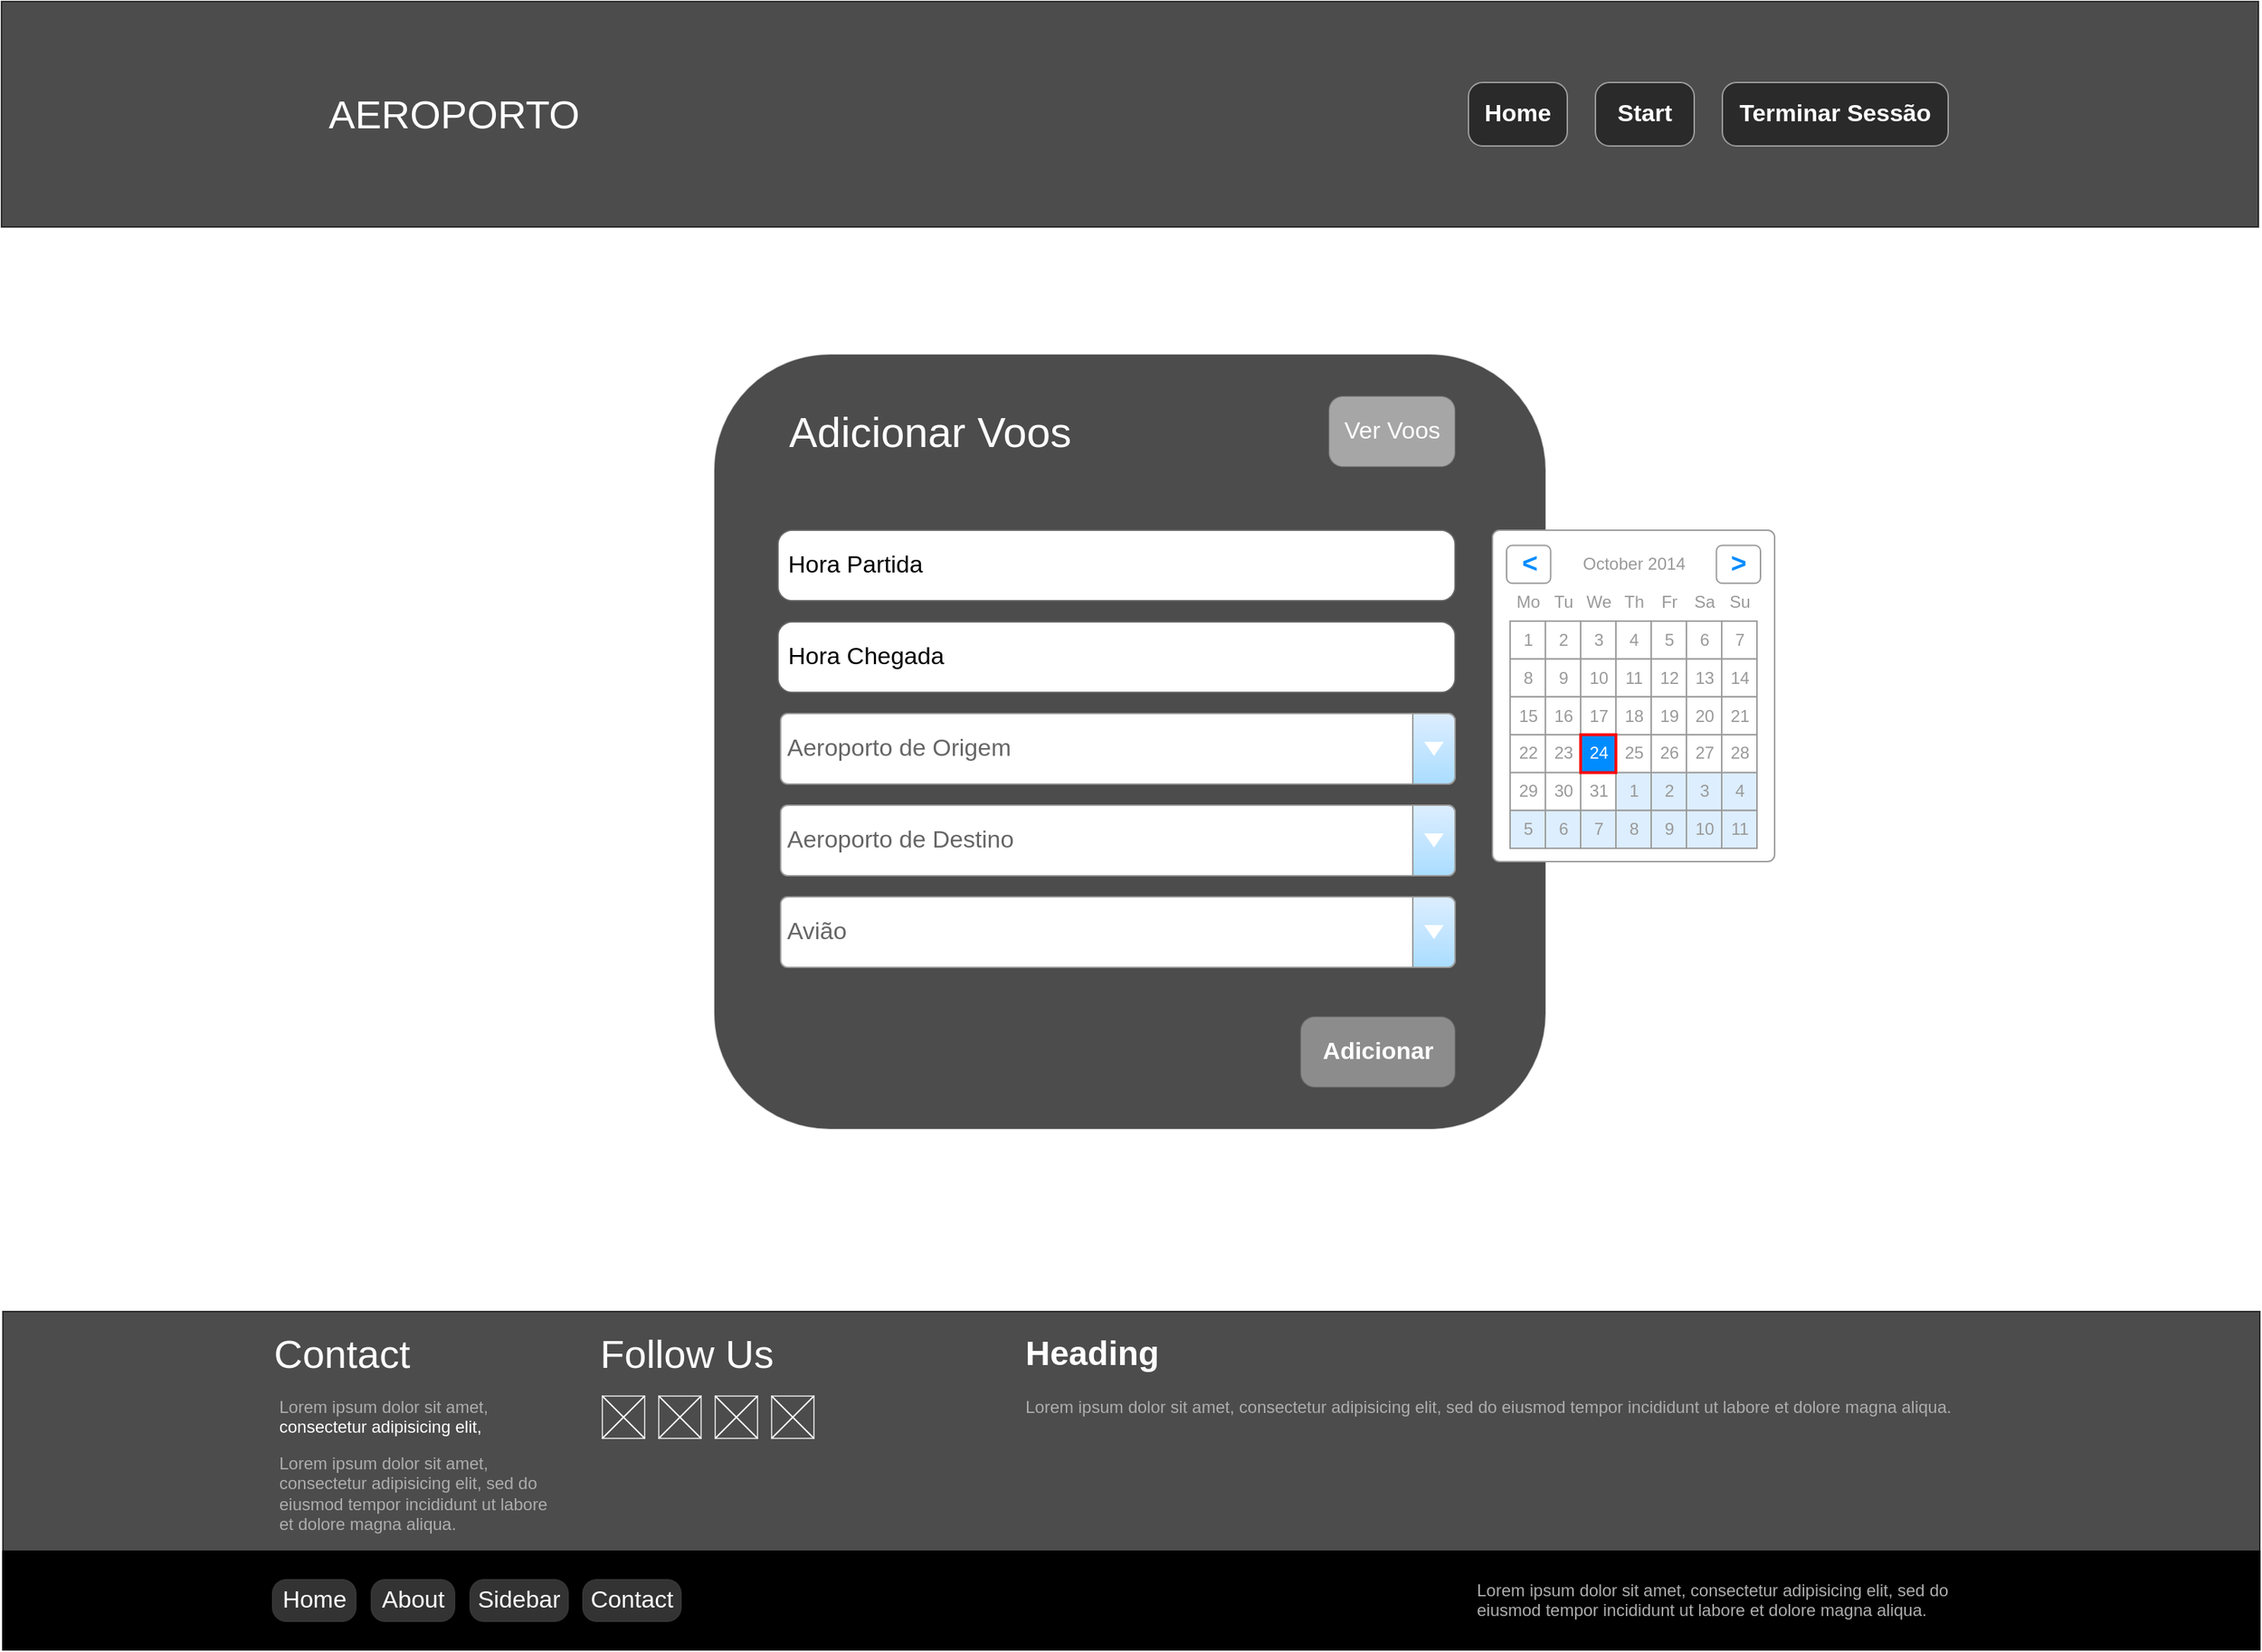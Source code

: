 <mxfile version="14.6.13" type="device"><diagram name="Page-1" id="f1b7ffb7-ca1e-a977-7cf5-a751b3c06c05"><mxGraphModel dx="2031" dy="1053" grid="1" gridSize="10" guides="1" tooltips="1" connect="1" arrows="1" fold="1" page="1" pageScale="1" pageWidth="826" pageHeight="1169" background="#ffffff" math="0" shadow="0"><root><mxCell id="0"/><mxCell id="1" parent="0"/><mxCell id="29ZNZ1E5Owo7K2LLxeDs-61" value="" style="rounded=1;whiteSpace=wrap;html=1;strokeColor=#FFFFFF;gradientColor=none;fillColor=#000000;opacity=70;" vertex="1" parent="1"><mxGeometry x="534" y="250" width="590" height="550" as="geometry"/></mxCell><mxCell id="29ZNZ1E5Owo7K2LLxeDs-62" value="&lt;font color=&quot;#ffffff&quot;&gt;&lt;span style=&quot;font-size: 30px&quot;&gt;Adicionar Voos&lt;/span&gt;&lt;/font&gt;" style="text;html=1;strokeColor=none;fillColor=none;align=center;verticalAlign=middle;whiteSpace=wrap;rounded=0;opacity=50;" vertex="1" parent="1"><mxGeometry x="581.87" y="295" width="210.5" height="20" as="geometry"/></mxCell><mxCell id="29ZNZ1E5Owo7K2LLxeDs-63" value="&lt;span style=&quot;font-weight: 400&quot;&gt;Ver Voos&lt;/span&gt;" style="strokeWidth=1;shadow=0;dashed=0;align=center;html=1;shape=mxgraph.mockup.buttons.button;strokeColor=#666666;fontColor=#ffffff;mainText=;buttonStyle=round;fontSize=17;fontStyle=1;whiteSpace=wrap;opacity=50;fillColor=#FFFFFF;" vertex="1" parent="1"><mxGeometry x="970" y="280" width="89.5" height="50" as="geometry"/></mxCell><mxCell id="29ZNZ1E5Owo7K2LLxeDs-66" value="Adicionar" style="strokeWidth=1;shadow=0;dashed=0;align=center;html=1;shape=mxgraph.mockup.buttons.button;strokeColor=#666666;fontColor=#ffffff;mainText=;buttonStyle=round;fontSize=17;fontStyle=1;whiteSpace=wrap;opacity=50;fillColor=#CCCCCC;" vertex="1" parent="1"><mxGeometry x="950" y="720" width="109.5" height="50" as="geometry"/></mxCell><mxCell id="29ZNZ1E5Owo7K2LLxeDs-68" value="&lt;span style=&quot;font-weight: 400&quot;&gt;&amp;nbsp;Hora Chegada&lt;/span&gt;" style="strokeWidth=1;shadow=0;dashed=0;align=left;html=1;shape=mxgraph.mockup.buttons.button;strokeColor=#666666;mainText=;buttonStyle=round;fontSize=17;fontStyle=1;whiteSpace=wrap;fillColor=#FFFFFF;" vertex="1" parent="1"><mxGeometry x="579.5" y="440" width="480" height="50" as="geometry"/></mxCell><mxCell id="29ZNZ1E5Owo7K2LLxeDs-69" value="&lt;span style=&quot;font-weight: 400&quot;&gt;&amp;nbsp;Hora Partida&lt;/span&gt;" style="strokeWidth=1;shadow=0;dashed=0;align=left;html=1;shape=mxgraph.mockup.buttons.button;strokeColor=#666666;mainText=;buttonStyle=round;fontSize=17;fontStyle=1;whiteSpace=wrap;fillColor=#FFFFFF;" vertex="1" parent="1"><mxGeometry x="579.5" y="375" width="480" height="50" as="geometry"/></mxCell><mxCell id="29ZNZ1E5Owo7K2LLxeDs-71" value="Aeroporto de Destino" style="strokeWidth=1;shadow=0;dashed=0;align=center;html=1;shape=mxgraph.mockup.forms.comboBox;strokeColor=#999999;fillColor=#ddeeff;align=left;fillColor2=#aaddff;mainText=;fontColor=#666666;fontSize=17;spacingLeft=3;" vertex="1" parent="1"><mxGeometry x="581.37" y="570" width="478.13" height="50" as="geometry"/></mxCell><mxCell id="29ZNZ1E5Owo7K2LLxeDs-72" value="Aeroporto de Origem" style="strokeWidth=1;shadow=0;dashed=0;align=center;html=1;shape=mxgraph.mockup.forms.comboBox;strokeColor=#999999;fillColor=#ddeeff;align=left;fillColor2=#aaddff;mainText=;fontColor=#666666;fontSize=17;spacingLeft=3;" vertex="1" parent="1"><mxGeometry x="581.37" y="505" width="478.13" height="50" as="geometry"/></mxCell><mxCell id="29ZNZ1E5Owo7K2LLxeDs-73" value="Avião" style="strokeWidth=1;shadow=0;dashed=0;align=center;html=1;shape=mxgraph.mockup.forms.comboBox;strokeColor=#999999;fillColor=#ddeeff;align=left;fillColor2=#aaddff;mainText=;fontColor=#666666;fontSize=17;spacingLeft=3;" vertex="1" parent="1"><mxGeometry x="581.37" y="635" width="478.13" height="50" as="geometry"/></mxCell><mxCell id="29ZNZ1E5Owo7K2LLxeDs-74" value="" style="strokeWidth=1;shadow=0;dashed=0;align=center;html=1;shape=mxgraph.mockup.forms.rrect;rSize=5;strokeColor=#999999;fillColor=#ffffff;" vertex="1" parent="1"><mxGeometry x="1086" y="375" width="200" height="235" as="geometry"/></mxCell><mxCell id="29ZNZ1E5Owo7K2LLxeDs-75" value="October 2014" style="strokeWidth=1;shadow=0;dashed=0;align=center;html=1;shape=mxgraph.mockup.forms.anchor;fontColor=#999999;" vertex="1" parent="29ZNZ1E5Owo7K2LLxeDs-74"><mxGeometry x="37.5" y="10.743" width="125" height="26.857" as="geometry"/></mxCell><mxCell id="29ZNZ1E5Owo7K2LLxeDs-76" value="&lt;" style="strokeWidth=1;shadow=0;dashed=0;align=center;html=1;shape=mxgraph.mockup.forms.rrect;rSize=4;strokeColor=#999999;fontColor=#008cff;fontSize=19;fontStyle=1;" vertex="1" parent="29ZNZ1E5Owo7K2LLxeDs-74"><mxGeometry x="10" y="10.743" width="31.25" height="26.857" as="geometry"/></mxCell><mxCell id="29ZNZ1E5Owo7K2LLxeDs-77" value="&gt;" style="strokeWidth=1;shadow=0;dashed=0;align=center;html=1;shape=mxgraph.mockup.forms.rrect;rSize=4;strokeColor=#999999;fontColor=#008cff;fontSize=19;fontStyle=1;" vertex="1" parent="29ZNZ1E5Owo7K2LLxeDs-74"><mxGeometry x="158.75" y="10.743" width="31.25" height="26.857" as="geometry"/></mxCell><mxCell id="29ZNZ1E5Owo7K2LLxeDs-78" value="Mo" style="strokeWidth=1;shadow=0;dashed=0;align=center;html=1;shape=mxgraph.mockup.forms.anchor;fontColor=#999999;" vertex="1" parent="29ZNZ1E5Owo7K2LLxeDs-74"><mxGeometry x="12.5" y="37.6" width="25" height="26.857" as="geometry"/></mxCell><mxCell id="29ZNZ1E5Owo7K2LLxeDs-79" value="Tu" style="strokeWidth=1;shadow=0;dashed=0;align=center;html=1;shape=mxgraph.mockup.forms.anchor;fontColor=#999999;" vertex="1" parent="29ZNZ1E5Owo7K2LLxeDs-74"><mxGeometry x="37.5" y="37.6" width="25" height="26.857" as="geometry"/></mxCell><mxCell id="29ZNZ1E5Owo7K2LLxeDs-80" value="We" style="strokeWidth=1;shadow=0;dashed=0;align=center;html=1;shape=mxgraph.mockup.forms.anchor;fontColor=#999999;" vertex="1" parent="29ZNZ1E5Owo7K2LLxeDs-74"><mxGeometry x="62.5" y="37.6" width="25" height="26.857" as="geometry"/></mxCell><mxCell id="29ZNZ1E5Owo7K2LLxeDs-81" value="Th" style="strokeWidth=1;shadow=0;dashed=0;align=center;html=1;shape=mxgraph.mockup.forms.anchor;fontColor=#999999;" vertex="1" parent="29ZNZ1E5Owo7K2LLxeDs-74"><mxGeometry x="87.5" y="37.6" width="25" height="26.857" as="geometry"/></mxCell><mxCell id="29ZNZ1E5Owo7K2LLxeDs-82" value="Fr" style="strokeWidth=1;shadow=0;dashed=0;align=center;html=1;shape=mxgraph.mockup.forms.anchor;fontColor=#999999;" vertex="1" parent="29ZNZ1E5Owo7K2LLxeDs-74"><mxGeometry x="112.5" y="37.6" width="25" height="26.857" as="geometry"/></mxCell><mxCell id="29ZNZ1E5Owo7K2LLxeDs-83" value="Sa" style="strokeWidth=1;shadow=0;dashed=0;align=center;html=1;shape=mxgraph.mockup.forms.anchor;fontColor=#999999;" vertex="1" parent="29ZNZ1E5Owo7K2LLxeDs-74"><mxGeometry x="137.5" y="37.6" width="25" height="26.857" as="geometry"/></mxCell><mxCell id="29ZNZ1E5Owo7K2LLxeDs-84" value="Su" style="strokeWidth=1;shadow=0;dashed=0;align=center;html=1;shape=mxgraph.mockup.forms.anchor;fontColor=#999999;" vertex="1" parent="29ZNZ1E5Owo7K2LLxeDs-74"><mxGeometry x="162.5" y="37.6" width="25" height="26.857" as="geometry"/></mxCell><mxCell id="29ZNZ1E5Owo7K2LLxeDs-85" value="1" style="strokeWidth=1;shadow=0;dashed=0;align=center;html=1;shape=mxgraph.mockup.forms.rrect;rSize=0;strokeColor=#999999;fontColor=#999999;" vertex="1" parent="29ZNZ1E5Owo7K2LLxeDs-74"><mxGeometry x="12.5" y="64.457" width="25" height="26.857" as="geometry"/></mxCell><mxCell id="29ZNZ1E5Owo7K2LLxeDs-86" value="2" style="strokeWidth=1;shadow=0;dashed=0;align=center;html=1;shape=mxgraph.mockup.forms.rrect;rSize=0;strokeColor=#999999;fontColor=#999999;" vertex="1" parent="29ZNZ1E5Owo7K2LLxeDs-74"><mxGeometry x="37.5" y="64.457" width="25" height="26.857" as="geometry"/></mxCell><mxCell id="29ZNZ1E5Owo7K2LLxeDs-87" value="3" style="strokeWidth=1;shadow=0;dashed=0;align=center;html=1;shape=mxgraph.mockup.forms.rrect;rSize=0;strokeColor=#999999;fontColor=#999999;" vertex="1" parent="29ZNZ1E5Owo7K2LLxeDs-74"><mxGeometry x="62.5" y="64.457" width="25" height="26.857" as="geometry"/></mxCell><mxCell id="29ZNZ1E5Owo7K2LLxeDs-88" value="4" style="strokeWidth=1;shadow=0;dashed=0;align=center;html=1;shape=mxgraph.mockup.forms.rrect;rSize=0;strokeColor=#999999;fontColor=#999999;" vertex="1" parent="29ZNZ1E5Owo7K2LLxeDs-74"><mxGeometry x="87.5" y="64.457" width="25" height="26.857" as="geometry"/></mxCell><mxCell id="29ZNZ1E5Owo7K2LLxeDs-89" value="5" style="strokeWidth=1;shadow=0;dashed=0;align=center;html=1;shape=mxgraph.mockup.forms.rrect;rSize=0;strokeColor=#999999;fontColor=#999999;" vertex="1" parent="29ZNZ1E5Owo7K2LLxeDs-74"><mxGeometry x="112.5" y="64.457" width="25" height="26.857" as="geometry"/></mxCell><mxCell id="29ZNZ1E5Owo7K2LLxeDs-90" value="6" style="strokeWidth=1;shadow=0;dashed=0;align=center;html=1;shape=mxgraph.mockup.forms.rrect;rSize=0;strokeColor=#999999;fontColor=#999999;" vertex="1" parent="29ZNZ1E5Owo7K2LLxeDs-74"><mxGeometry x="137.5" y="64.457" width="25" height="26.857" as="geometry"/></mxCell><mxCell id="29ZNZ1E5Owo7K2LLxeDs-91" value="7" style="strokeWidth=1;shadow=0;dashed=0;align=center;html=1;shape=mxgraph.mockup.forms.rrect;rSize=0;strokeColor=#999999;fontColor=#999999;" vertex="1" parent="29ZNZ1E5Owo7K2LLxeDs-74"><mxGeometry x="162.5" y="64.457" width="25" height="26.857" as="geometry"/></mxCell><mxCell id="29ZNZ1E5Owo7K2LLxeDs-92" value="8" style="strokeWidth=1;shadow=0;dashed=0;align=center;html=1;shape=mxgraph.mockup.forms.rrect;rSize=0;strokeColor=#999999;fontColor=#999999;" vertex="1" parent="29ZNZ1E5Owo7K2LLxeDs-74"><mxGeometry x="12.5" y="91.314" width="25" height="26.857" as="geometry"/></mxCell><mxCell id="29ZNZ1E5Owo7K2LLxeDs-93" value="9" style="strokeWidth=1;shadow=0;dashed=0;align=center;html=1;shape=mxgraph.mockup.forms.rrect;rSize=0;strokeColor=#999999;fontColor=#999999;" vertex="1" parent="29ZNZ1E5Owo7K2LLxeDs-74"><mxGeometry x="37.5" y="91.314" width="25" height="26.857" as="geometry"/></mxCell><mxCell id="29ZNZ1E5Owo7K2LLxeDs-94" value="10" style="strokeWidth=1;shadow=0;dashed=0;align=center;html=1;shape=mxgraph.mockup.forms.rrect;rSize=0;strokeColor=#999999;fontColor=#999999;" vertex="1" parent="29ZNZ1E5Owo7K2LLxeDs-74"><mxGeometry x="62.5" y="91.314" width="25" height="26.857" as="geometry"/></mxCell><mxCell id="29ZNZ1E5Owo7K2LLxeDs-95" value="11" style="strokeWidth=1;shadow=0;dashed=0;align=center;html=1;shape=mxgraph.mockup.forms.rrect;rSize=0;strokeColor=#999999;fontColor=#999999;" vertex="1" parent="29ZNZ1E5Owo7K2LLxeDs-74"><mxGeometry x="87.5" y="91.314" width="25" height="26.857" as="geometry"/></mxCell><mxCell id="29ZNZ1E5Owo7K2LLxeDs-96" value="12" style="strokeWidth=1;shadow=0;dashed=0;align=center;html=1;shape=mxgraph.mockup.forms.rrect;rSize=0;strokeColor=#999999;fontColor=#999999;" vertex="1" parent="29ZNZ1E5Owo7K2LLxeDs-74"><mxGeometry x="112.5" y="91.314" width="25" height="26.857" as="geometry"/></mxCell><mxCell id="29ZNZ1E5Owo7K2LLxeDs-97" value="13" style="strokeWidth=1;shadow=0;dashed=0;align=center;html=1;shape=mxgraph.mockup.forms.rrect;rSize=0;strokeColor=#999999;fontColor=#999999;" vertex="1" parent="29ZNZ1E5Owo7K2LLxeDs-74"><mxGeometry x="137.5" y="91.314" width="25" height="26.857" as="geometry"/></mxCell><mxCell id="29ZNZ1E5Owo7K2LLxeDs-98" value="14" style="strokeWidth=1;shadow=0;dashed=0;align=center;html=1;shape=mxgraph.mockup.forms.rrect;rSize=0;strokeColor=#999999;fontColor=#999999;" vertex="1" parent="29ZNZ1E5Owo7K2LLxeDs-74"><mxGeometry x="162.5" y="91.314" width="25" height="26.857" as="geometry"/></mxCell><mxCell id="29ZNZ1E5Owo7K2LLxeDs-99" value="15" style="strokeWidth=1;shadow=0;dashed=0;align=center;html=1;shape=mxgraph.mockup.forms.rrect;rSize=0;strokeColor=#999999;fontColor=#999999;" vertex="1" parent="29ZNZ1E5Owo7K2LLxeDs-74"><mxGeometry x="12.5" y="118.171" width="25" height="26.857" as="geometry"/></mxCell><mxCell id="29ZNZ1E5Owo7K2LLxeDs-100" value="16" style="strokeWidth=1;shadow=0;dashed=0;align=center;html=1;shape=mxgraph.mockup.forms.rrect;rSize=0;strokeColor=#999999;fontColor=#999999;" vertex="1" parent="29ZNZ1E5Owo7K2LLxeDs-74"><mxGeometry x="37.5" y="118.171" width="25" height="26.857" as="geometry"/></mxCell><mxCell id="29ZNZ1E5Owo7K2LLxeDs-101" value="17" style="strokeWidth=1;shadow=0;dashed=0;align=center;html=1;shape=mxgraph.mockup.forms.rrect;rSize=0;strokeColor=#999999;fontColor=#999999;" vertex="1" parent="29ZNZ1E5Owo7K2LLxeDs-74"><mxGeometry x="62.5" y="118.171" width="25" height="26.857" as="geometry"/></mxCell><mxCell id="29ZNZ1E5Owo7K2LLxeDs-102" value="18" style="strokeWidth=1;shadow=0;dashed=0;align=center;html=1;shape=mxgraph.mockup.forms.rrect;rSize=0;strokeColor=#999999;fontColor=#999999;" vertex="1" parent="29ZNZ1E5Owo7K2LLxeDs-74"><mxGeometry x="87.5" y="118.171" width="25" height="26.857" as="geometry"/></mxCell><mxCell id="29ZNZ1E5Owo7K2LLxeDs-103" value="19" style="strokeWidth=1;shadow=0;dashed=0;align=center;html=1;shape=mxgraph.mockup.forms.rrect;rSize=0;strokeColor=#999999;fontColor=#999999;" vertex="1" parent="29ZNZ1E5Owo7K2LLxeDs-74"><mxGeometry x="112.5" y="118.171" width="25" height="26.857" as="geometry"/></mxCell><mxCell id="29ZNZ1E5Owo7K2LLxeDs-104" value="20" style="strokeWidth=1;shadow=0;dashed=0;align=center;html=1;shape=mxgraph.mockup.forms.rrect;rSize=0;strokeColor=#999999;fontColor=#999999;" vertex="1" parent="29ZNZ1E5Owo7K2LLxeDs-74"><mxGeometry x="137.5" y="118.171" width="25" height="26.857" as="geometry"/></mxCell><mxCell id="29ZNZ1E5Owo7K2LLxeDs-105" value="21" style="strokeWidth=1;shadow=0;dashed=0;align=center;html=1;shape=mxgraph.mockup.forms.rrect;rSize=0;strokeColor=#999999;fontColor=#999999;" vertex="1" parent="29ZNZ1E5Owo7K2LLxeDs-74"><mxGeometry x="162.5" y="118.171" width="25" height="26.857" as="geometry"/></mxCell><mxCell id="29ZNZ1E5Owo7K2LLxeDs-106" value="22" style="strokeWidth=1;shadow=0;dashed=0;align=center;html=1;shape=mxgraph.mockup.forms.rrect;rSize=0;strokeColor=#999999;fontColor=#999999;" vertex="1" parent="29ZNZ1E5Owo7K2LLxeDs-74"><mxGeometry x="12.5" y="145.029" width="25" height="26.857" as="geometry"/></mxCell><mxCell id="29ZNZ1E5Owo7K2LLxeDs-107" value="23" style="strokeWidth=1;shadow=0;dashed=0;align=center;html=1;shape=mxgraph.mockup.forms.rrect;rSize=0;strokeColor=#999999;fontColor=#999999;" vertex="1" parent="29ZNZ1E5Owo7K2LLxeDs-74"><mxGeometry x="37.5" y="145.029" width="25" height="26.857" as="geometry"/></mxCell><mxCell id="29ZNZ1E5Owo7K2LLxeDs-108" value="25" style="strokeWidth=1;shadow=0;dashed=0;align=center;html=1;shape=mxgraph.mockup.forms.rrect;rSize=0;strokeColor=#999999;fontColor=#999999;" vertex="1" parent="29ZNZ1E5Owo7K2LLxeDs-74"><mxGeometry x="87.5" y="145.029" width="25" height="26.857" as="geometry"/></mxCell><mxCell id="29ZNZ1E5Owo7K2LLxeDs-109" value="26" style="strokeWidth=1;shadow=0;dashed=0;align=center;html=1;shape=mxgraph.mockup.forms.rrect;rSize=0;strokeColor=#999999;fontColor=#999999;" vertex="1" parent="29ZNZ1E5Owo7K2LLxeDs-74"><mxGeometry x="112.5" y="145.029" width="25" height="26.857" as="geometry"/></mxCell><mxCell id="29ZNZ1E5Owo7K2LLxeDs-110" value="27" style="strokeWidth=1;shadow=0;dashed=0;align=center;html=1;shape=mxgraph.mockup.forms.rrect;rSize=0;strokeColor=#999999;fontColor=#999999;" vertex="1" parent="29ZNZ1E5Owo7K2LLxeDs-74"><mxGeometry x="137.5" y="145.029" width="25" height="26.857" as="geometry"/></mxCell><mxCell id="29ZNZ1E5Owo7K2LLxeDs-111" value="28" style="strokeWidth=1;shadow=0;dashed=0;align=center;html=1;shape=mxgraph.mockup.forms.rrect;rSize=0;strokeColor=#999999;fontColor=#999999;" vertex="1" parent="29ZNZ1E5Owo7K2LLxeDs-74"><mxGeometry x="162.5" y="145.029" width="25" height="26.857" as="geometry"/></mxCell><mxCell id="29ZNZ1E5Owo7K2LLxeDs-112" value="29" style="strokeWidth=1;shadow=0;dashed=0;align=center;html=1;shape=mxgraph.mockup.forms.rrect;rSize=0;strokeColor=#999999;fontColor=#999999;" vertex="1" parent="29ZNZ1E5Owo7K2LLxeDs-74"><mxGeometry x="12.5" y="171.886" width="25" height="26.857" as="geometry"/></mxCell><mxCell id="29ZNZ1E5Owo7K2LLxeDs-113" value="30" style="strokeWidth=1;shadow=0;dashed=0;align=center;html=1;shape=mxgraph.mockup.forms.rrect;rSize=0;strokeColor=#999999;fontColor=#999999;" vertex="1" parent="29ZNZ1E5Owo7K2LLxeDs-74"><mxGeometry x="37.5" y="171.886" width="25" height="26.857" as="geometry"/></mxCell><mxCell id="29ZNZ1E5Owo7K2LLxeDs-114" value="31" style="strokeWidth=1;shadow=0;dashed=0;align=center;html=1;shape=mxgraph.mockup.forms.rrect;rSize=0;strokeColor=#999999;fontColor=#999999;" vertex="1" parent="29ZNZ1E5Owo7K2LLxeDs-74"><mxGeometry x="62.5" y="171.886" width="25" height="26.857" as="geometry"/></mxCell><mxCell id="29ZNZ1E5Owo7K2LLxeDs-115" value="1" style="strokeWidth=1;shadow=0;dashed=0;align=center;html=1;shape=mxgraph.mockup.forms.rrect;rSize=0;strokeColor=#999999;fontColor=#999999;fillColor=#ddeeff;" vertex="1" parent="29ZNZ1E5Owo7K2LLxeDs-74"><mxGeometry x="87.5" y="171.886" width="25" height="26.857" as="geometry"/></mxCell><mxCell id="29ZNZ1E5Owo7K2LLxeDs-116" value="2" style="strokeWidth=1;shadow=0;dashed=0;align=center;html=1;shape=mxgraph.mockup.forms.rrect;rSize=0;strokeColor=#999999;fontColor=#999999;fillColor=#ddeeff;" vertex="1" parent="29ZNZ1E5Owo7K2LLxeDs-74"><mxGeometry x="112.5" y="171.886" width="25" height="26.857" as="geometry"/></mxCell><mxCell id="29ZNZ1E5Owo7K2LLxeDs-117" value="3" style="strokeWidth=1;shadow=0;dashed=0;align=center;html=1;shape=mxgraph.mockup.forms.rrect;rSize=0;strokeColor=#999999;fontColor=#999999;fillColor=#ddeeff;" vertex="1" parent="29ZNZ1E5Owo7K2LLxeDs-74"><mxGeometry x="137.5" y="171.886" width="25" height="26.857" as="geometry"/></mxCell><mxCell id="29ZNZ1E5Owo7K2LLxeDs-118" value="4" style="strokeWidth=1;shadow=0;dashed=0;align=center;html=1;shape=mxgraph.mockup.forms.rrect;rSize=0;strokeColor=#999999;fontColor=#999999;fillColor=#ddeeff;" vertex="1" parent="29ZNZ1E5Owo7K2LLxeDs-74"><mxGeometry x="162.5" y="171.886" width="25" height="26.857" as="geometry"/></mxCell><mxCell id="29ZNZ1E5Owo7K2LLxeDs-119" value="5" style="strokeWidth=1;shadow=0;dashed=0;align=center;html=1;shape=mxgraph.mockup.forms.rrect;rSize=0;strokeColor=#999999;fontColor=#999999;fillColor=#ddeeff;" vertex="1" parent="29ZNZ1E5Owo7K2LLxeDs-74"><mxGeometry x="12.5" y="198.743" width="25" height="26.857" as="geometry"/></mxCell><mxCell id="29ZNZ1E5Owo7K2LLxeDs-120" value="6" style="strokeWidth=1;shadow=0;dashed=0;align=center;html=1;shape=mxgraph.mockup.forms.rrect;rSize=0;strokeColor=#999999;fontColor=#999999;fillColor=#ddeeff;" vertex="1" parent="29ZNZ1E5Owo7K2LLxeDs-74"><mxGeometry x="37.5" y="198.743" width="25" height="26.857" as="geometry"/></mxCell><mxCell id="29ZNZ1E5Owo7K2LLxeDs-121" value="7" style="strokeWidth=1;shadow=0;dashed=0;align=center;html=1;shape=mxgraph.mockup.forms.rrect;rSize=0;strokeColor=#999999;fontColor=#999999;fillColor=#ddeeff;" vertex="1" parent="29ZNZ1E5Owo7K2LLxeDs-74"><mxGeometry x="62.5" y="198.743" width="25" height="26.857" as="geometry"/></mxCell><mxCell id="29ZNZ1E5Owo7K2LLxeDs-122" value="8" style="strokeWidth=1;shadow=0;dashed=0;align=center;html=1;shape=mxgraph.mockup.forms.rrect;rSize=0;strokeColor=#999999;fontColor=#999999;fillColor=#ddeeff;" vertex="1" parent="29ZNZ1E5Owo7K2LLxeDs-74"><mxGeometry x="87.5" y="198.743" width="25" height="26.857" as="geometry"/></mxCell><mxCell id="29ZNZ1E5Owo7K2LLxeDs-123" value="9" style="strokeWidth=1;shadow=0;dashed=0;align=center;html=1;shape=mxgraph.mockup.forms.rrect;rSize=0;strokeColor=#999999;fontColor=#999999;fillColor=#ddeeff;" vertex="1" parent="29ZNZ1E5Owo7K2LLxeDs-74"><mxGeometry x="112.5" y="198.743" width="25" height="26.857" as="geometry"/></mxCell><mxCell id="29ZNZ1E5Owo7K2LLxeDs-124" value="10" style="strokeWidth=1;shadow=0;dashed=0;align=center;html=1;shape=mxgraph.mockup.forms.rrect;rSize=0;strokeColor=#999999;fontColor=#999999;fillColor=#ddeeff;" vertex="1" parent="29ZNZ1E5Owo7K2LLxeDs-74"><mxGeometry x="137.5" y="198.743" width="25" height="26.857" as="geometry"/></mxCell><mxCell id="29ZNZ1E5Owo7K2LLxeDs-125" value="11" style="strokeWidth=1;shadow=0;dashed=0;align=center;html=1;shape=mxgraph.mockup.forms.rrect;rSize=0;strokeColor=#999999;fontColor=#999999;fillColor=#ddeeff;" vertex="1" parent="29ZNZ1E5Owo7K2LLxeDs-74"><mxGeometry x="162.5" y="198.743" width="25" height="26.857" as="geometry"/></mxCell><mxCell id="29ZNZ1E5Owo7K2LLxeDs-126" value="24" style="strokeWidth=1;shadow=0;dashed=0;align=center;html=1;shape=mxgraph.mockup.forms.rrect;rSize=0;strokeColor=#ff0000;fontColor=#ffffff;strokeWidth=2;fillColor=#008cff;" vertex="1" parent="29ZNZ1E5Owo7K2LLxeDs-74"><mxGeometry x="62.5" y="145.029" width="25" height="26.857" as="geometry"/></mxCell><mxCell id="29ZNZ1E5Owo7K2LLxeDs-133" value="" style="rounded=0;whiteSpace=wrap;html=1;fillColor=#000000;opacity=70;" vertex="1" parent="1"><mxGeometry x="29" width="1600" height="160" as="geometry"/></mxCell><mxCell id="29ZNZ1E5Owo7K2LLxeDs-134" value="&lt;font color=&quot;#ffffff&quot; style=&quot;font-size: 28px&quot;&gt;AEROPORTO&lt;/font&gt;" style="text;html=1;align=center;verticalAlign=middle;whiteSpace=wrap;rounded=0;" vertex="1" parent="1"><mxGeometry x="220" y="70" width="260" height="20" as="geometry"/></mxCell><mxCell id="29ZNZ1E5Owo7K2LLxeDs-135" value="Home" style="strokeWidth=1;shadow=0;dashed=0;align=center;html=1;shape=mxgraph.mockup.buttons.button;fontColor=#ffffff;mainText=;buttonStyle=round;fontSize=17;fontStyle=1;whiteSpace=wrap;fillColor=#080808;strokeColor=#FFFFFF;opacity=50;" vertex="1" parent="1"><mxGeometry x="1069" y="57.5" width="70" height="45" as="geometry"/></mxCell><mxCell id="29ZNZ1E5Owo7K2LLxeDs-136" value="Start" style="strokeWidth=1;shadow=0;dashed=0;align=center;html=1;shape=mxgraph.mockup.buttons.button;fontColor=#ffffff;mainText=;buttonStyle=round;fontSize=17;fontStyle=1;whiteSpace=wrap;fillColor=#080808;strokeColor=#FFFFFF;opacity=50;" vertex="1" parent="1"><mxGeometry x="1159" y="57.5" width="70" height="45" as="geometry"/></mxCell><mxCell id="29ZNZ1E5Owo7K2LLxeDs-137" value="Terminar Sessão" style="strokeWidth=1;shadow=0;dashed=0;align=center;html=1;shape=mxgraph.mockup.buttons.button;fontColor=#ffffff;mainText=;buttonStyle=round;fontSize=17;fontStyle=1;whiteSpace=wrap;fillColor=#080808;strokeColor=#FFFFFF;opacity=50;" vertex="1" parent="1"><mxGeometry x="1249" y="57.5" width="160" height="45" as="geometry"/></mxCell><mxCell id="29ZNZ1E5Owo7K2LLxeDs-139" value="" style="rounded=0;whiteSpace=wrap;html=1;fillColor=#000000;opacity=70;" vertex="1" parent="1"><mxGeometry x="30" y="929" width="1600" height="170" as="geometry"/></mxCell><mxCell id="29ZNZ1E5Owo7K2LLxeDs-140" value="&lt;font color=&quot;#ffffff&quot;&gt;&lt;span style=&quot;font-size: 28px&quot;&gt;Contact&lt;/span&gt;&lt;/font&gt;" style="text;html=1;align=center;verticalAlign=middle;whiteSpace=wrap;rounded=0;" vertex="1" parent="1"><mxGeometry x="221" y="949" width="99" height="20" as="geometry"/></mxCell><mxCell id="29ZNZ1E5Owo7K2LLxeDs-141" value="" style="rounded=0;whiteSpace=wrap;html=1;fillColor=#000000;" vertex="1" parent="1"><mxGeometry x="30" y="1099" width="1600" height="70" as="geometry"/></mxCell><mxCell id="29ZNZ1E5Owo7K2LLxeDs-142" value="&lt;font color=&quot;#ffffff&quot;&gt;&lt;span style=&quot;font-size: 28px&quot;&gt;Follow Us&lt;/span&gt;&lt;/font&gt;" style="text;html=1;align=center;verticalAlign=middle;whiteSpace=wrap;rounded=0;" vertex="1" parent="1"><mxGeometry x="450" y="949" width="130" height="20" as="geometry"/></mxCell><mxCell id="29ZNZ1E5Owo7K2LLxeDs-143" value="&lt;h1&gt;&lt;font color=&quot;#ffffff&quot;&gt;Heading&lt;/font&gt;&lt;/h1&gt;&lt;p&gt;&lt;font color=&quot;#adadad&quot;&gt;Lorem ipsum dolor sit amet, consectetur adipisicing elit, sed do eiusmod tempor incididunt ut labore et dolore magna aliqua.&lt;/font&gt;&lt;/p&gt;" style="text;html=1;strokeColor=none;fillColor=none;spacing=5;spacingTop=-20;whiteSpace=wrap;overflow=hidden;rounded=0;" vertex="1" parent="1"><mxGeometry x="750" y="939" width="850" height="80" as="geometry"/></mxCell><mxCell id="29ZNZ1E5Owo7K2LLxeDs-144" value="&lt;h1&gt;&lt;font color=&quot;#adadad&quot;&gt;&lt;br&gt;&lt;/font&gt;&lt;/h1&gt;&lt;p&gt;&lt;font color=&quot;#adadad&quot;&gt;Lorem ipsum dolor sit amet, consectetur adipisicing elit, sed do eiusmod tempor incididunt ut labore et dolore magna aliqua.&lt;/font&gt;&lt;/p&gt;" style="text;html=1;strokeColor=none;fillColor=none;spacing=5;spacingTop=-20;whiteSpace=wrap;overflow=hidden;rounded=0;" vertex="1" parent="1"><mxGeometry x="221" y="979" width="200" height="110" as="geometry"/></mxCell><mxCell id="29ZNZ1E5Owo7K2LLxeDs-145" value="&lt;h1&gt;&lt;font color=&quot;#adadad&quot;&gt;&lt;br&gt;&lt;/font&gt;&lt;/h1&gt;&lt;p&gt;&lt;font color=&quot;#adadad&quot;&gt;Lorem ipsum dolor sit amet,&lt;/font&gt;&lt;font color=&quot;#ffffff&quot;&gt; consectetur adipisicing elit,&amp;nbsp;&lt;/font&gt;&lt;/p&gt;" style="text;html=1;strokeColor=none;fillColor=none;spacing=5;spacingTop=-20;whiteSpace=wrap;overflow=hidden;rounded=0;" vertex="1" parent="1"><mxGeometry x="221" y="939" width="190" height="100" as="geometry"/></mxCell><mxCell id="29ZNZ1E5Owo7K2LLxeDs-146" value="" style="whiteSpace=wrap;html=1;aspect=fixed;opacity=70;fillColor=none;strokeColor=#FFFFFF;" vertex="1" parent="1"><mxGeometry x="455" y="989" width="30" height="30" as="geometry"/></mxCell><mxCell id="29ZNZ1E5Owo7K2LLxeDs-147" style="rounded=0;orthogonalLoop=1;jettySize=auto;html=1;exitX=1;exitY=1;exitDx=0;exitDy=0;entryX=0;entryY=0;entryDx=0;entryDy=0;endArrow=none;endFill=0;strokeColor=#FFFFFF;" edge="1" parent="1" source="29ZNZ1E5Owo7K2LLxeDs-146" target="29ZNZ1E5Owo7K2LLxeDs-146"><mxGeometry relative="1" as="geometry"/></mxCell><mxCell id="29ZNZ1E5Owo7K2LLxeDs-148" style="edgeStyle=none;rounded=0;orthogonalLoop=1;jettySize=auto;html=1;exitX=0;exitY=1;exitDx=0;exitDy=0;entryX=1;entryY=0;entryDx=0;entryDy=0;endArrow=none;endFill=0;strokeColor=#FFFFFF;" edge="1" parent="1" source="29ZNZ1E5Owo7K2LLxeDs-146" target="29ZNZ1E5Owo7K2LLxeDs-146"><mxGeometry relative="1" as="geometry"/></mxCell><mxCell id="29ZNZ1E5Owo7K2LLxeDs-149" value="" style="whiteSpace=wrap;html=1;aspect=fixed;opacity=70;fillColor=none;strokeColor=#FFFFFF;" vertex="1" parent="1"><mxGeometry x="495" y="989" width="30" height="30" as="geometry"/></mxCell><mxCell id="29ZNZ1E5Owo7K2LLxeDs-150" value="" style="whiteSpace=wrap;html=1;aspect=fixed;opacity=70;fillColor=none;strokeColor=#FFFFFF;" vertex="1" parent="1"><mxGeometry x="535" y="989" width="30" height="30" as="geometry"/></mxCell><mxCell id="29ZNZ1E5Owo7K2LLxeDs-151" value="" style="whiteSpace=wrap;html=1;aspect=fixed;opacity=70;fillColor=none;strokeColor=#FFFFFF;" vertex="1" parent="1"><mxGeometry x="575" y="989" width="30" height="30" as="geometry"/></mxCell><mxCell id="29ZNZ1E5Owo7K2LLxeDs-152" style="edgeStyle=none;rounded=0;orthogonalLoop=1;jettySize=auto;html=1;exitX=1;exitY=1;exitDx=0;exitDy=0;entryX=0;entryY=0;entryDx=0;entryDy=0;endArrow=none;endFill=0;strokeColor=#FFFFFF;" edge="1" parent="1" source="29ZNZ1E5Owo7K2LLxeDs-149" target="29ZNZ1E5Owo7K2LLxeDs-149"><mxGeometry relative="1" as="geometry"/></mxCell><mxCell id="29ZNZ1E5Owo7K2LLxeDs-153" style="edgeStyle=none;rounded=0;orthogonalLoop=1;jettySize=auto;html=1;exitX=0;exitY=1;exitDx=0;exitDy=0;entryX=1;entryY=0;entryDx=0;entryDy=0;endArrow=none;endFill=0;strokeColor=#FFFFFF;" edge="1" parent="1" source="29ZNZ1E5Owo7K2LLxeDs-149" target="29ZNZ1E5Owo7K2LLxeDs-149"><mxGeometry relative="1" as="geometry"/></mxCell><mxCell id="29ZNZ1E5Owo7K2LLxeDs-154" style="edgeStyle=none;rounded=0;orthogonalLoop=1;jettySize=auto;html=1;exitX=0;exitY=0;exitDx=0;exitDy=0;entryX=1;entryY=1;entryDx=0;entryDy=0;endArrow=none;endFill=0;strokeColor=#FFFFFF;" edge="1" parent="1" source="29ZNZ1E5Owo7K2LLxeDs-150" target="29ZNZ1E5Owo7K2LLxeDs-150"><mxGeometry relative="1" as="geometry"/></mxCell><mxCell id="29ZNZ1E5Owo7K2LLxeDs-155" style="edgeStyle=none;rounded=0;orthogonalLoop=1;jettySize=auto;html=1;exitX=0;exitY=1;exitDx=0;exitDy=0;entryX=1;entryY=0;entryDx=0;entryDy=0;endArrow=none;endFill=0;strokeColor=#FFFFFF;" edge="1" parent="1" source="29ZNZ1E5Owo7K2LLxeDs-150" target="29ZNZ1E5Owo7K2LLxeDs-150"><mxGeometry relative="1" as="geometry"/></mxCell><mxCell id="29ZNZ1E5Owo7K2LLxeDs-156" style="edgeStyle=none;rounded=0;orthogonalLoop=1;jettySize=auto;html=1;exitX=0;exitY=1;exitDx=0;exitDy=0;entryX=1;entryY=0;entryDx=0;entryDy=0;endArrow=none;endFill=0;strokeColor=#FFFFFF;" edge="1" parent="1" source="29ZNZ1E5Owo7K2LLxeDs-151" target="29ZNZ1E5Owo7K2LLxeDs-151"><mxGeometry relative="1" as="geometry"/></mxCell><mxCell id="29ZNZ1E5Owo7K2LLxeDs-157" style="edgeStyle=none;rounded=0;orthogonalLoop=1;jettySize=auto;html=1;exitX=0;exitY=0;exitDx=0;exitDy=0;entryX=1;entryY=1;entryDx=0;entryDy=0;endArrow=none;endFill=0;strokeColor=#FFFFFF;" edge="1" parent="1" source="29ZNZ1E5Owo7K2LLxeDs-151" target="29ZNZ1E5Owo7K2LLxeDs-151"><mxGeometry relative="1" as="geometry"/></mxCell><mxCell id="29ZNZ1E5Owo7K2LLxeDs-158" value="&lt;span style=&quot;font-weight: 400&quot;&gt;Home&lt;/span&gt;" style="strokeWidth=1;shadow=0;dashed=0;align=center;html=1;shape=mxgraph.mockup.buttons.button;strokeColor=#666666;fontColor=#ffffff;mainText=;buttonStyle=round;fontSize=17;fontStyle=1;whiteSpace=wrap;opacity=20;fillColor=#FFFFFF;" vertex="1" parent="1"><mxGeometry x="221" y="1119" width="59.5" height="30" as="geometry"/></mxCell><mxCell id="29ZNZ1E5Owo7K2LLxeDs-159" value="&lt;span style=&quot;font-weight: 400&quot;&gt;About&lt;/span&gt;" style="strokeWidth=1;shadow=0;dashed=0;align=center;html=1;shape=mxgraph.mockup.buttons.button;strokeColor=#666666;fontColor=#ffffff;mainText=;buttonStyle=round;fontSize=17;fontStyle=1;whiteSpace=wrap;opacity=20;fillColor=#FFFFFF;" vertex="1" parent="1"><mxGeometry x="291" y="1119" width="59.5" height="30" as="geometry"/></mxCell><mxCell id="29ZNZ1E5Owo7K2LLxeDs-160" value="&lt;span style=&quot;font-weight: 400&quot;&gt;Sidebar&lt;/span&gt;" style="strokeWidth=1;shadow=0;dashed=0;align=center;html=1;shape=mxgraph.mockup.buttons.button;strokeColor=#666666;fontColor=#ffffff;mainText=;buttonStyle=round;fontSize=17;fontStyle=1;whiteSpace=wrap;opacity=20;fillColor=#FFFFFF;" vertex="1" parent="1"><mxGeometry x="361" y="1119" width="70" height="30" as="geometry"/></mxCell><mxCell id="29ZNZ1E5Owo7K2LLxeDs-161" value="&lt;span style=&quot;font-weight: 400&quot;&gt;Contact&lt;/span&gt;" style="strokeWidth=1;shadow=0;dashed=0;align=center;html=1;shape=mxgraph.mockup.buttons.button;strokeColor=#666666;fontColor=#ffffff;mainText=;buttonStyle=round;fontSize=17;fontStyle=1;whiteSpace=wrap;opacity=20;fillColor=#FFFFFF;" vertex="1" parent="1"><mxGeometry x="441" y="1119" width="70" height="30" as="geometry"/></mxCell><mxCell id="29ZNZ1E5Owo7K2LLxeDs-162" value="&lt;h1&gt;&lt;br&gt;&lt;/h1&gt;&lt;p&gt;&lt;font color=&quot;#adadad&quot;&gt;Lorem ipsum dolor sit amet, consectetur adipisicing elit, sed do eiusmod tempor incididunt ut labore et dolore magna aliqua.&lt;/font&gt;&lt;/p&gt;" style="text;html=1;strokeColor=none;fillColor=none;spacing=5;spacingTop=-20;whiteSpace=wrap;overflow=hidden;rounded=0;opacity=20;" vertex="1" parent="1"><mxGeometry x="1070" y="1069" width="390" height="100" as="geometry"/></mxCell></root></mxGraphModel></diagram></mxfile>